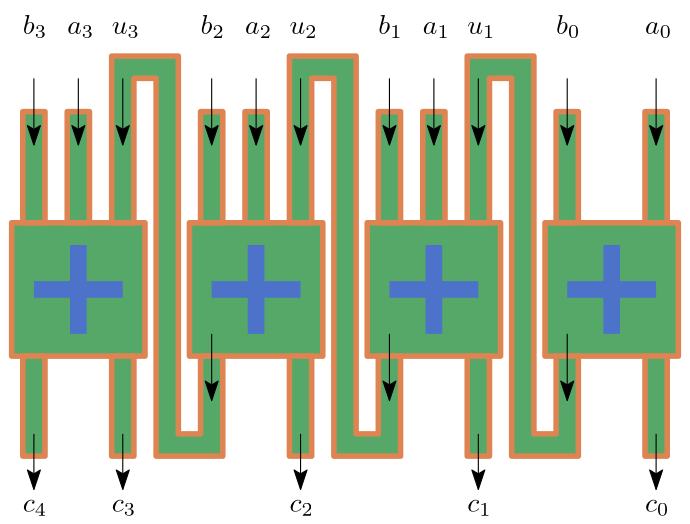 <?xml version="1.0"?>
<!DOCTYPE ipe SYSTEM "ipe.dtd">
<ipe version="70218" creator="Ipe 7.2.24">
<info created="D:20210419230735" modified="D:20230901150627"/>
<ipestyle name="basic">
<symbol name="arrow/arc(spx)">
<path stroke="sym-stroke" fill="sym-stroke" pen="sym-pen">
0 0 m
-1 0.333 l
-1 -0.333 l
h
</path>
</symbol>
<symbol name="arrow/farc(spx)">
<path stroke="sym-stroke" fill="white" pen="sym-pen">
0 0 m
-1 0.333 l
-1 -0.333 l
h
</path>
</symbol>
<symbol name="arrow/ptarc(spx)">
<path stroke="sym-stroke" fill="sym-stroke" pen="sym-pen">
0 0 m
-1 0.333 l
-0.8 0 l
-1 -0.333 l
h
</path>
</symbol>
<symbol name="arrow/fptarc(spx)">
<path stroke="sym-stroke" fill="white" pen="sym-pen">
0 0 m
-1 0.333 l
-0.8 0 l
-1 -0.333 l
h
</path>
</symbol>
<symbol name="mark/circle(sx)" transformations="translations">
<path fill="sym-stroke">
0.6 0 0 0.6 0 0 e
0.4 0 0 0.4 0 0 e
</path>
</symbol>
<symbol name="mark/disk(sx)" transformations="translations">
<path fill="sym-stroke">
0.6 0 0 0.6 0 0 e
</path>
</symbol>
<symbol name="mark/fdisk(sfx)" transformations="translations">
<group>
<path fill="sym-fill">
0.5 0 0 0.5 0 0 e
</path>
<path fill="sym-stroke" fillrule="eofill">
0.6 0 0 0.6 0 0 e
0.4 0 0 0.4 0 0 e
</path>
</group>
</symbol>
<symbol name="mark/box(sx)" transformations="translations">
<path fill="sym-stroke" fillrule="eofill">
-0.6 -0.6 m
0.6 -0.6 l
0.6 0.6 l
-0.6 0.6 l
h
-0.4 -0.4 m
0.4 -0.4 l
0.4 0.4 l
-0.4 0.4 l
h
</path>
</symbol>
<symbol name="mark/square(sx)" transformations="translations">
<path fill="sym-stroke">
-0.6 -0.6 m
0.6 -0.6 l
0.6 0.6 l
-0.6 0.6 l
h
</path>
</symbol>
<symbol name="mark/fsquare(sfx)" transformations="translations">
<group>
<path fill="sym-fill">
-0.5 -0.5 m
0.5 -0.5 l
0.5 0.5 l
-0.5 0.5 l
h
</path>
<path fill="sym-stroke" fillrule="eofill">
-0.6 -0.6 m
0.6 -0.6 l
0.6 0.6 l
-0.6 0.6 l
h
-0.4 -0.4 m
0.4 -0.4 l
0.4 0.4 l
-0.4 0.4 l
h
</path>
</group>
</symbol>
<symbol name="mark/cross(sx)" transformations="translations">
<group>
<path fill="sym-stroke">
-0.43 -0.57 m
0.57 0.43 l
0.43 0.57 l
-0.57 -0.43 l
h
</path>
<path fill="sym-stroke">
-0.43 0.57 m
0.57 -0.43 l
0.43 -0.57 l
-0.57 0.43 l
h
</path>
</group>
</symbol>
<symbol name="arrow/fnormal(spx)">
<path stroke="sym-stroke" fill="white" pen="sym-pen">
0 0 m
-1 0.333 l
-1 -0.333 l
h
</path>
</symbol>
<symbol name="arrow/pointed(spx)">
<path stroke="sym-stroke" fill="sym-stroke" pen="sym-pen">
0 0 m
-1 0.333 l
-0.8 0 l
-1 -0.333 l
h
</path>
</symbol>
<symbol name="arrow/fpointed(spx)">
<path stroke="sym-stroke" fill="white" pen="sym-pen">
0 0 m
-1 0.333 l
-0.8 0 l
-1 -0.333 l
h
</path>
</symbol>
<symbol name="arrow/linear(spx)">
<path stroke="sym-stroke" pen="sym-pen">
-1 0.333 m
0 0 l
-1 -0.333 l
</path>
</symbol>
<symbol name="arrow/fdouble(spx)">
<path stroke="sym-stroke" fill="white" pen="sym-pen">
0 0 m
-1 0.333 l
-1 -0.333 l
h
-1 0 m
-2 0.333 l
-2 -0.333 l
h
</path>
</symbol>
<symbol name="arrow/double(spx)">
<path stroke="sym-stroke" fill="sym-stroke" pen="sym-pen">
0 0 m
-1 0.333 l
-1 -0.333 l
h
-1 0 m
-2 0.333 l
-2 -0.333 l
h
</path>
</symbol>
<anglesize name="22.5 deg" value="22.5"/>
<anglesize name="30 deg" value="30"/>
<anglesize name="45 deg" value="45"/>
<anglesize name="60 deg" value="60"/>
<anglesize name="90 deg" value="90"/>
<arrowsize name="large" value="10"/>
<arrowsize name="small" value="5"/>
<arrowsize name="tiny" value="3"/>
<color name="blue" value="0 0 1"/>
<color name="brown" value="0.647 0.165 0.165"/>
<color name="darkblue" value="0 0 0.545"/>
<color name="darkcyan" value="0 0.545 0.545"/>
<color name="darkgray" value="0.663"/>
<color name="darkgreen" value="0 0.392 0"/>
<color name="darkmagenta" value="0.545 0 0.545"/>
<color name="darkorange" value="1 0.549 0"/>
<color name="darkred" value="0.545 0 0"/>
<color name="gold" value="1 0.843 0"/>
<color name="gray" value="0.745"/>
<color name="green" value="0 1 0"/>
<color name="lightblue" value="0.678 0.847 0.902"/>
<color name="lightcyan" value="0.878 1 1"/>
<color name="lightgray" value="0.827"/>
<color name="lightgreen" value="0.565 0.933 0.565"/>
<color name="lightyellow" value="1 1 0.878"/>
<color name="navy" value="0 0 0.502"/>
<color name="orange" value="1 0.647 0"/>
<color name="pink" value="1 0.753 0.796"/>
<color name="purple" value="0.627 0.125 0.941"/>
<color name="red" value="1 0 0"/>
<color name="sbblue" value="0.298 0.447 0.79"/>
<color name="sbgreen" value="0.333 0.658 0.407"/>
<color name="sborange" value="0.866 0.517 0.321"/>
<color name="sbpurple" value="0.505 0.447 0.698"/>
<color name="sbred" value="0.768 0.305 0.321"/>
<color name="seagreen" value="0.18 0.545 0.341"/>
<color name="turquoise" value="0.251 0.878 0.816"/>
<color name="verydarkgray" value="0.4"/>
<color name="violet" value="0.933 0.51 0.933"/>
<color name="yellow" value="1 1 0"/>
<dashstyle name="dash dot dotted" value="[4 2 1 2 1 2] 0"/>
<dashstyle name="dash dotted" value="[4 2 1 2] 0"/>
<dashstyle name="dashed" value="[4] 0"/>
<dashstyle name="dotted" value="[1 3] 0"/>
<gridsize name="10 pts (~3.5 mm)" value="10"/>
<gridsize name="14 pts (~5 mm)" value="14"/>
<gridsize name="16 pts (~6 mm)" value="16"/>
<gridsize name="20 pts (~7 mm)" value="20"/>
<gridsize name="28 pts (~10 mm)" value="28"/>
<gridsize name="32 pts (~12 mm)" value="32"/>
<gridsize name="4 pts" value="4"/>
<gridsize name="56 pts (~20 mm)" value="56"/>
<gridsize name="8 pts (~3 mm)" value="8"/>
<opacity name="10%" value="0.1"/>
<opacity name="30%" value="0.3"/>
<opacity name="50%" value="0.5"/>
<opacity name="75%" value="0.75"/>
<pen name="fat" value="1.2"/>
<pen name="heavier" value="0.8"/>
<pen name="ultrafat" value="2"/>
<symbolsize name="large" value="5"/>
<symbolsize name="small" value="2"/>
<symbolsize name="tiny" value="1.1"/>
<textsize name="Huge" value="\Huge"/>
<textsize name="LARGE" value="\LARGE"/>
<textsize name="Large" value="\Large"/>
<textsize name="footnote" value="\footnotesize"/>
<textsize name="huge" value="\huge"/>
<textsize name="large" value="\large"/>
<textsize name="small" value="\small"/>
<textsize name="tiny" value="\tiny"/>
<textstyle name="center" begin="\begin{center}" end="\end{center}"/>
<textstyle name="item" begin="\begin{itemize}\item{}" end="\end{itemize}"/>
<textstyle name="itemize" begin="\begin{itemize}" end="\end{itemize}"/>
<tiling name="falling" angle="-60" step="4" width="1"/>
<tiling name="rising" angle="30" step="4" width="1"/>
</ipestyle>
<page>
<layer name="alpha"/>
<view layers="alpha" active="alpha"/>
<path layer="alpha" fill="white">
108 832 m
108 644 l
356 644 l
356 832 l
h
</path>
<path stroke="sborange" fill="sbgreen" pen="2">
112 752 m
112 704 l
160 704 l
160 752 l
h
</path>
<path stroke="sborange" fill="sbgreen" pen="2">
116 792 m
116 752 l
124 752 l
124 792 l
h
</path>
<path matrix="1 0 0 1 -4 0" stroke="sborange" fill="sbgreen" pen="2">
120 704 m
120 668 l
128 668 l
128 704 l
h
</path>
<path stroke="sborange" fill="sbgreen" pen="2">
148 704 m
148 668 l
156 668 l
156 704 l
h
</path>
<path stroke="sbblue" pen="6">
120 728 m
152 728 l
152 728 l
</path>
<path stroke="sbblue" pen="6">
136 744 m
136 712 l
</path>
<path matrix="1 0 0 1 64 0" stroke="sborange" fill="sbgreen" pen="2">
112 752 m
112 704 l
160 704 l
160 752 l
h
</path>
<path matrix="1 0 0 1 64 0" stroke="sborange" fill="sbgreen" pen="2">
116 792 m
116 752 l
124 752 l
124 792 l
h
</path>
<path matrix="1 0 0 1 64 0" stroke="sborange" fill="sbgreen" pen="2">
148 704 m
148 668 l
156 668 l
156 704 l
h
</path>
<path matrix="1 0 0 1 64 0" stroke="sbblue" pen="6">
120 728 m
152 728 l
152 728 l
</path>
<path matrix="1 0 0 1 64 0" stroke="sbblue" pen="6">
136 744 m
136 712 l
</path>
<path matrix="1 0 0 1 128 0" stroke="sborange" fill="sbgreen" pen="2">
112 752 m
112 704 l
160 704 l
160 752 l
h
</path>
<path matrix="1 0 0 1 128 0" stroke="sborange" fill="sbgreen" pen="2">
116 792 m
116 752 l
124 752 l
124 792 l
h
</path>
<path matrix="1 0 0 1 128 0" stroke="sborange" fill="sbgreen" pen="2">
148 704 m
148 668 l
156 668 l
156 704 l
h
</path>
<path matrix="1 0 0 1 128 0" stroke="sbblue" pen="6">
120 728 m
152 728 l
152 728 l
</path>
<path matrix="1 0 0 1 128 0" stroke="sbblue" pen="6">
136 744 m
136 712 l
</path>
<path matrix="1 0 0 1 192 0" stroke="sborange" fill="sbgreen" pen="2">
112 752 m
112 704 l
160 704 l
160 752 l
h
</path>
<path matrix="1 0 0 1 192 0" stroke="sborange" fill="sbgreen" pen="2">
116 792 m
116 752 l
124 752 l
124 792 l
h
</path>
<path matrix="1 0 0 1 196 0" stroke="sborange" fill="sbgreen" pen="2">
152 792 m
152 752 l
144 752 l
144 792 l
h
</path>
<path matrix="1 0 0 1 192 0" stroke="sborange" fill="sbgreen" pen="2">
148 704 m
148 668 l
156 668 l
156 704 l
h
</path>
<path matrix="1 0 0 1 192 0" stroke="sbblue" pen="6">
120 728 m
152 728 l
152 728 l
</path>
<path matrix="1 0 0 1 192 0" stroke="sbblue" pen="6">
136 744 m
136 712 l
</path>
<path stroke="sborange" fill="sbgreen" pen="2">
316 704 m
316 668 l
292 668 l
292 804 l
284 804 l
284 752 l
276 752 l
276 812 l
300 812 l
300 676 l
308 676 l
308 704 l
h
</path>
<path matrix="1 0 0 1 -64 0" stroke="sborange" fill="sbgreen" pen="2">
316 704 m
316 668 l
292 668 l
292 804 l
284 804 l
284 752 l
276 752 l
276 812 l
300 812 l
300 676 l
308 676 l
308 704 l
h
</path>
<path matrix="1 0 0 1 -128 0" stroke="sborange" fill="sbgreen" pen="2">
316 704 m
316 668 l
292 668 l
292 804 l
284 804 l
284 752 l
276 752 l
276 812 l
300 812 l
300 676 l
308 676 l
308 704 l
h
</path>
<path stroke="black" fill="sbgreen" arrow="ptarc/normal">
312 804 m
312 780 l
</path>
<path stroke="black" fill="sbgreen" arrow="ptarc/normal">
344 804 m
344 780 l
</path>
<path stroke="black" fill="sbgreen" arrow="ptarc/normal">
248 804 m
248 780 l
</path>
<path stroke="black" fill="sbgreen" arrow="ptarc/normal">
184 804 m
184 780 l
</path>
<path stroke="black" fill="sbgreen" arrow="ptarc/normal">
120 804 m
120 780 l
</path>
<path stroke="black" fill="sbgreen" arrow="ptarc/normal">
280 676 m
280 656 l
</path>
<path stroke="black" fill="sbgreen" arrow="ptarc/normal">
344 676 m
344 656 l
</path>
<path stroke="black" fill="sbgreen" arrow="ptarc/normal">
216 676 m
216 656 l
</path>
<path stroke="black" fill="sbgreen" arrow="ptarc/normal">
152 676 m
152 656 l
</path>
<path stroke="black" fill="sbgreen" arrow="ptarc/normal">
120 676 m
120 656 l
</path>
<path stroke="sborange" fill="sbgreen" pen="2">
132 792 m
132 752 l
140 752 l
140 792 l
h
</path>
<path stroke="sborange" fill="sbgreen" pen="2">
196 792 m
196 752 l
204 752 l
204 792 l
h
</path>
<path stroke="sborange" fill="sbgreen" pen="2">
260 792 m
260 752 l
268 752 l
268 792 l
h
</path>
<path stroke="black" fill="sbgreen" arrow="ptarc/normal">
200 804 m
200 780 l
</path>
<path stroke="black" fill="sbgreen" arrow="ptarc/normal">
136 804 m
136 780 l
</path>
<path stroke="black" fill="sbgreen" arrow="ptarc/normal">
264 804 m
264 780 l
</path>
<text matrix="1 0 0 1 12 4" transformations="translations" pos="120 816" stroke="black" type="label" width="9.736" height="4.294" depth="1.49" valign="baseline" style="math">a_3</text>
<text matrix="1 0 0 1 76 4" transformations="translations" pos="120 816" stroke="black" type="label" width="9.736" height="4.294" depth="1.49" valign="baseline" style="math">a_2</text>
<text matrix="1 0 0 1 140 4" transformations="translations" pos="120 816" stroke="black" type="label" width="9.736" height="4.294" depth="1.49" valign="baseline" style="math">a_1</text>
<text matrix="1 0 0 1 220 4" transformations="translations" pos="120 816" stroke="black" type="label" width="9.736" height="4.294" depth="1.49" valign="baseline" style="math">a_0</text>
<text matrix="1 0 0 1 -4 4" transformations="translations" pos="120 816" stroke="black" type="label" width="8.745" height="6.923" depth="1.49" valign="baseline" style="math">b_3</text>
<text matrix="1 0 0 1 188 4" transformations="translations" pos="120 816" stroke="black" type="label" width="8.745" height="6.923" depth="1.49" valign="baseline" style="math">b_0</text>
<text matrix="1 0 0 1 124 4" transformations="translations" pos="120 816" stroke="black" type="label" width="8.745" height="6.923" depth="1.49" valign="baseline" style="math">b_1</text>
<text matrix="1 0 0 1 60 4" transformations="translations" pos="120 816" stroke="black" type="label" width="8.745" height="6.923" depth="1.49" valign="baseline" style="math">b_2</text>
<text matrix="1 0 0 1 156 4" transformations="translations" pos="120 816" stroke="black" type="label" width="10.173" height="4.294" depth="1.49" valign="baseline" style="math">u_1</text>
<text matrix="1 0 0 1 92 4" transformations="translations" pos="120 816" stroke="black" type="label" width="10.173" height="4.294" depth="1.49" valign="baseline" style="math">u_2</text>
<text matrix="1 0 0 1 28 4" transformations="translations" pos="120 816" stroke="black" type="label" width="10.173" height="4.294" depth="1.49" valign="baseline" style="math">u_3</text>
<text matrix="1 0 0 1 156 -168" transformations="translations" pos="120 816" stroke="black" type="label" width="8.781" height="4.294" depth="1.49" valign="baseline" style="math">c_1</text>
<text matrix="1 0 0 1 92 -168" transformations="translations" pos="120 816" stroke="black" type="label" width="8.781" height="4.294" depth="1.49" valign="baseline" style="math">c_2</text>
<text matrix="1 0 0 1 28 -168" transformations="translations" pos="120 816" stroke="black" type="label" width="8.781" height="4.294" depth="1.49" valign="baseline" style="math">c_3</text>
<text matrix="1 0 0 1 -4 -168" transformations="translations" pos="120 816" stroke="black" type="label" width="8.781" height="4.294" depth="1.49" valign="baseline" style="math">c_4</text>
<text matrix="1 0 0 1 220 -168" transformations="translations" pos="120 816" stroke="black" type="label" width="8.781" height="4.294" depth="1.49" valign="baseline" style="math">c_0</text>
<path stroke="black" fill="sbgreen" arrow="ptarc/normal">
248 712 m
248 688 l
</path>
<path stroke="black" fill="sbgreen" arrow="ptarc/normal">
216 804 m
216 780 l
</path>
<path stroke="black" fill="sbgreen" arrow="ptarc/normal">
152 804 m
152 780 l
</path>
<path stroke="black" fill="sbgreen" arrow="ptarc/normal">
280 804 m
280 780 l
</path>
<path stroke="black" fill="sbgreen" arrow="ptarc/normal">
312 712 m
312 688 l
</path>
<path stroke="black" fill="sbgreen" arrow="ptarc/normal">
184 712 m
184 688 l
</path>
</page>
</ipe>
